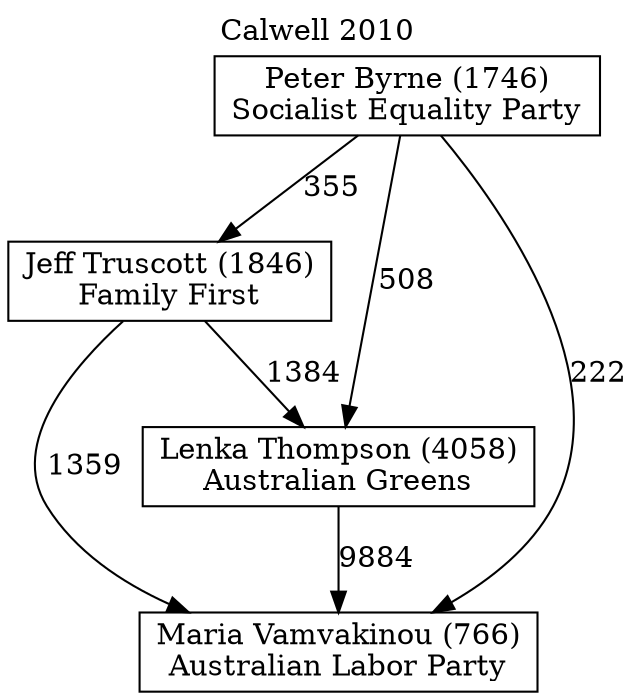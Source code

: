 // House preference flow
digraph "Maria Vamvakinou (766)_Calwell_2010" {
	graph [label="Calwell 2010" labelloc=t mclimit=10]
	node [shape=box]
	"Jeff Truscott (1846)" [label="Jeff Truscott (1846)
Family First"]
	"Lenka Thompson (4058)" [label="Lenka Thompson (4058)
Australian Greens"]
	"Maria Vamvakinou (766)" [label="Maria Vamvakinou (766)
Australian Labor Party"]
	"Peter Byrne (1746)" [label="Peter Byrne (1746)
Socialist Equality Party"]
	"Jeff Truscott (1846)" -> "Lenka Thompson (4058)" [label=1384]
	"Jeff Truscott (1846)" -> "Maria Vamvakinou (766)" [label=1359]
	"Lenka Thompson (4058)" -> "Maria Vamvakinou (766)" [label=9884]
	"Peter Byrne (1746)" -> "Jeff Truscott (1846)" [label=355]
	"Peter Byrne (1746)" -> "Lenka Thompson (4058)" [label=508]
	"Peter Byrne (1746)" -> "Maria Vamvakinou (766)" [label=222]
}
